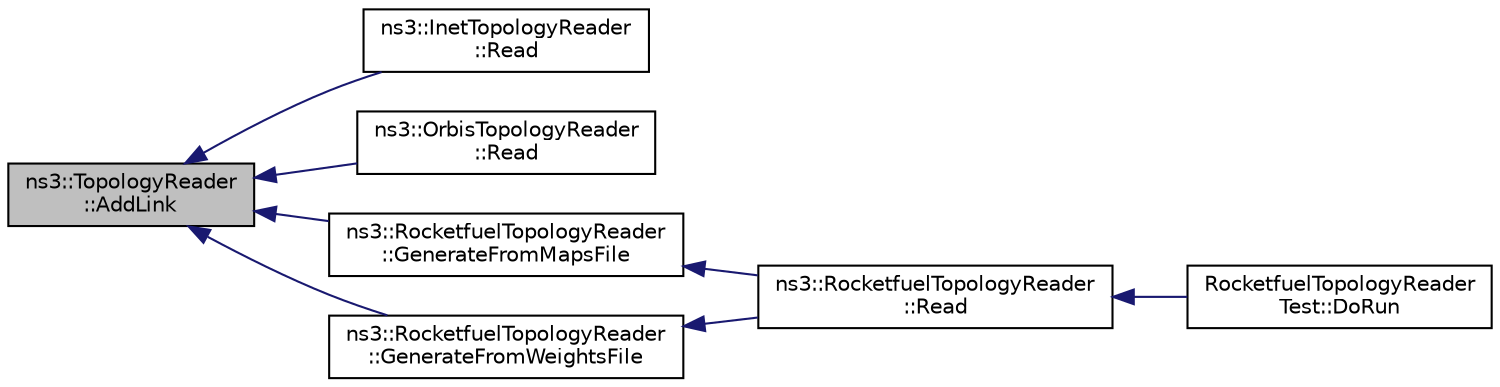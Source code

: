 digraph "ns3::TopologyReader::AddLink"
{
  edge [fontname="Helvetica",fontsize="10",labelfontname="Helvetica",labelfontsize="10"];
  node [fontname="Helvetica",fontsize="10",shape=record];
  rankdir="LR";
  Node1 [label="ns3::TopologyReader\l::AddLink",height=0.2,width=0.4,color="black", fillcolor="grey75", style="filled", fontcolor="black"];
  Node1 -> Node2 [dir="back",color="midnightblue",fontsize="10",style="solid"];
  Node2 [label="ns3::InetTopologyReader\l::Read",height=0.2,width=0.4,color="black", fillcolor="white", style="filled",URL="$d5/d88/classns3_1_1InetTopologyReader.html#adde06adec25a365b75c966d7ee97b932",tooltip="Main topology reading function. "];
  Node1 -> Node3 [dir="back",color="midnightblue",fontsize="10",style="solid"];
  Node3 [label="ns3::OrbisTopologyReader\l::Read",height=0.2,width=0.4,color="black", fillcolor="white", style="filled",URL="$d8/dd9/classns3_1_1OrbisTopologyReader.html#afcf2cc29dc07e5a787a63e2a6e807a1a",tooltip="Main topology reading function. "];
  Node1 -> Node4 [dir="back",color="midnightblue",fontsize="10",style="solid"];
  Node4 [label="ns3::RocketfuelTopologyReader\l::GenerateFromMapsFile",height=0.2,width=0.4,color="black", fillcolor="white", style="filled",URL="$d6/d12/classns3_1_1RocketfuelTopologyReader.html#a96d37656f4461d609b23787180427fe0",tooltip="Topology read function from a file containing the nodes map. "];
  Node4 -> Node5 [dir="back",color="midnightblue",fontsize="10",style="solid"];
  Node5 [label="ns3::RocketfuelTopologyReader\l::Read",height=0.2,width=0.4,color="black", fillcolor="white", style="filled",URL="$d6/d12/classns3_1_1RocketfuelTopologyReader.html#aecde048f1ebfdce6e886cba1a798f0b1",tooltip="Main topology reading function. "];
  Node5 -> Node6 [dir="back",color="midnightblue",fontsize="10",style="solid"];
  Node6 [label="RocketfuelTopologyReader\lTest::DoRun",height=0.2,width=0.4,color="black", fillcolor="white", style="filled",URL="$dc/df6/classRocketfuelTopologyReaderTest.html#a5e947257785045c8f59f6f1ee382a6a1",tooltip="Implementation to actually run this TestCase. "];
  Node1 -> Node7 [dir="back",color="midnightblue",fontsize="10",style="solid"];
  Node7 [label="ns3::RocketfuelTopologyReader\l::GenerateFromWeightsFile",height=0.2,width=0.4,color="black", fillcolor="white", style="filled",URL="$d6/d12/classns3_1_1RocketfuelTopologyReader.html#a44bf6bb1a27f15e05207af0af78a5588",tooltip="Topology read function from a file containing the nodes weights. "];
  Node7 -> Node5 [dir="back",color="midnightblue",fontsize="10",style="solid"];
}
